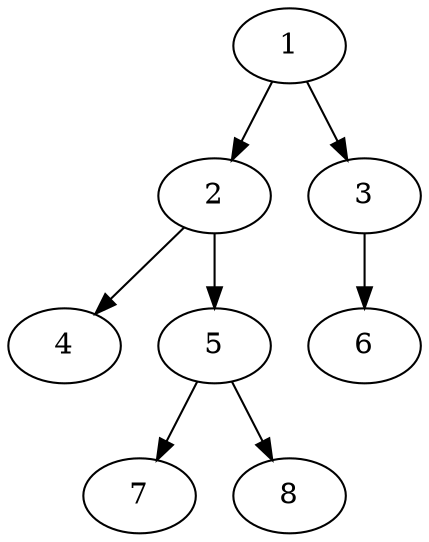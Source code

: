 digraph Tree {
1 [label="1"]
1 -> 2
2 [label="2"]
2 -> 4
4 [label="4"]
2 -> 5
5 [label="5"]
5 -> 7
7 [label="7"]
5 -> 8
8 [label="8"]
1 -> 3
3 [label="3"]
3 -> 6
6 [label="6"]
}
